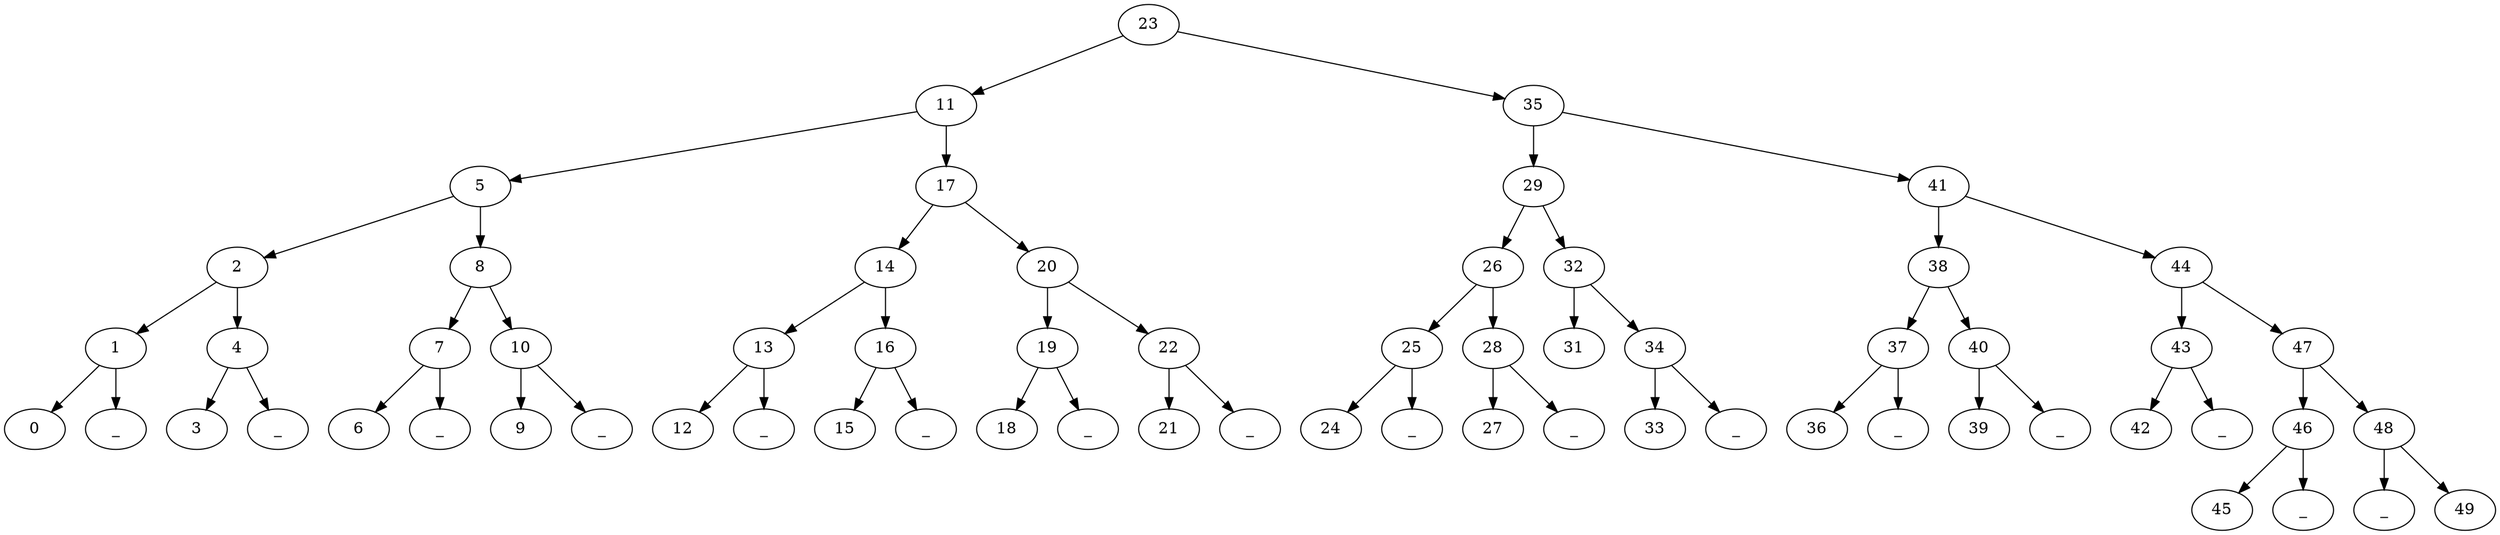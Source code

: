 strict digraph G {
  1 [ label="23" ];
  2 [ label="11" ];
  3 [ label="5" ];
  4 [ label="2" ];
  5 [ label="1" ];
  6 [ label="0" ];
  7 [ label="_" ];
  8 [ label="4" ];
  9 [ label="3" ];
  10 [ label="_" ];
  11 [ label="8" ];
  12 [ label="7" ];
  13 [ label="6" ];
  14 [ label="_" ];
  15 [ label="10" ];
  16 [ label="9" ];
  17 [ label="_" ];
  18 [ label="17" ];
  19 [ label="14" ];
  20 [ label="13" ];
  21 [ label="12" ];
  22 [ label="_" ];
  23 [ label="16" ];
  24 [ label="15" ];
  25 [ label="_" ];
  26 [ label="20" ];
  27 [ label="19" ];
  28 [ label="18" ];
  29 [ label="_" ];
  30 [ label="22" ];
  31 [ label="21" ];
  32 [ label="_" ];
  33 [ label="35" ];
  34 [ label="29" ];
  35 [ label="26" ];
  36 [ label="25" ];
  37 [ label="24" ];
  38 [ label="_" ];
  39 [ label="28" ];
  40 [ label="27" ];
  41 [ label="_" ];
  42 [ label="32" ];
  43 [ label="31" ];
  44 [ label="34" ];
  45 [ label="33" ];
  46 [ label="_" ];
  47 [ label="41" ];
  48 [ label="38" ];
  49 [ label="37" ];
  50 [ label="36" ];
  51 [ label="_" ];
  52 [ label="40" ];
  53 [ label="39" ];
  54 [ label="_" ];
  55 [ label="44" ];
  56 [ label="43" ];
  57 [ label="42" ];
  58 [ label="_" ];
  59 [ label="47" ];
  60 [ label="46" ];
  61 [ label="45" ];
  62 [ label="_" ];
  63 [ label="48" ];
  64 [ label="_" ];
  65 [ label="49" ];
  1 -> 2 [ ];
  1 -> 33 [ ];
  2 -> 3 [ ];
  2 -> 18 [ ];
  3 -> 4 [ ];
  3 -> 11 [ ];
  4 -> 5 [ ];
  4 -> 8 [ ];
  5 -> 6 [ ];
  5 -> 7 [ ];
  8 -> 9 [ ];
  8 -> 10 [ ];
  11 -> 12 [ ];
  11 -> 15 [ ];
  12 -> 13 [ ];
  12 -> 14 [ ];
  15 -> 16 [ ];
  15 -> 17 [ ];
  18 -> 19 [ ];
  18 -> 26 [ ];
  19 -> 20 [ ];
  19 -> 23 [ ];
  20 -> 21 [ ];
  20 -> 22 [ ];
  23 -> 24 [ ];
  23 -> 25 [ ];
  26 -> 27 [ ];
  26 -> 30 [ ];
  27 -> 28 [ ];
  27 -> 29 [ ];
  30 -> 31 [ ];
  30 -> 32 [ ];
  33 -> 34 [ ];
  33 -> 47 [ ];
  34 -> 35 [ ];
  34 -> 42 [ ];
  35 -> 36 [ ];
  35 -> 39 [ ];
  36 -> 37 [ ];
  36 -> 38 [ ];
  39 -> 40 [ ];
  39 -> 41 [ ];
  42 -> 43 [ ];
  42 -> 44 [ ];
  44 -> 45 [ ];
  44 -> 46 [ ];
  47 -> 48 [ ];
  47 -> 55 [ ];
  48 -> 49 [ ];
  48 -> 52 [ ];
  49 -> 50 [ ];
  49 -> 51 [ ];
  52 -> 53 [ ];
  52 -> 54 [ ];
  55 -> 56 [ ];
  55 -> 59 [ ];
  56 -> 57 [ ];
  56 -> 58 [ ];
  59 -> 60 [ ];
  59 -> 63 [ ];
  60 -> 61 [ ];
  60 -> 62 [ ];
  63 -> 64 [ ];
  63 -> 65 [ ];
}
